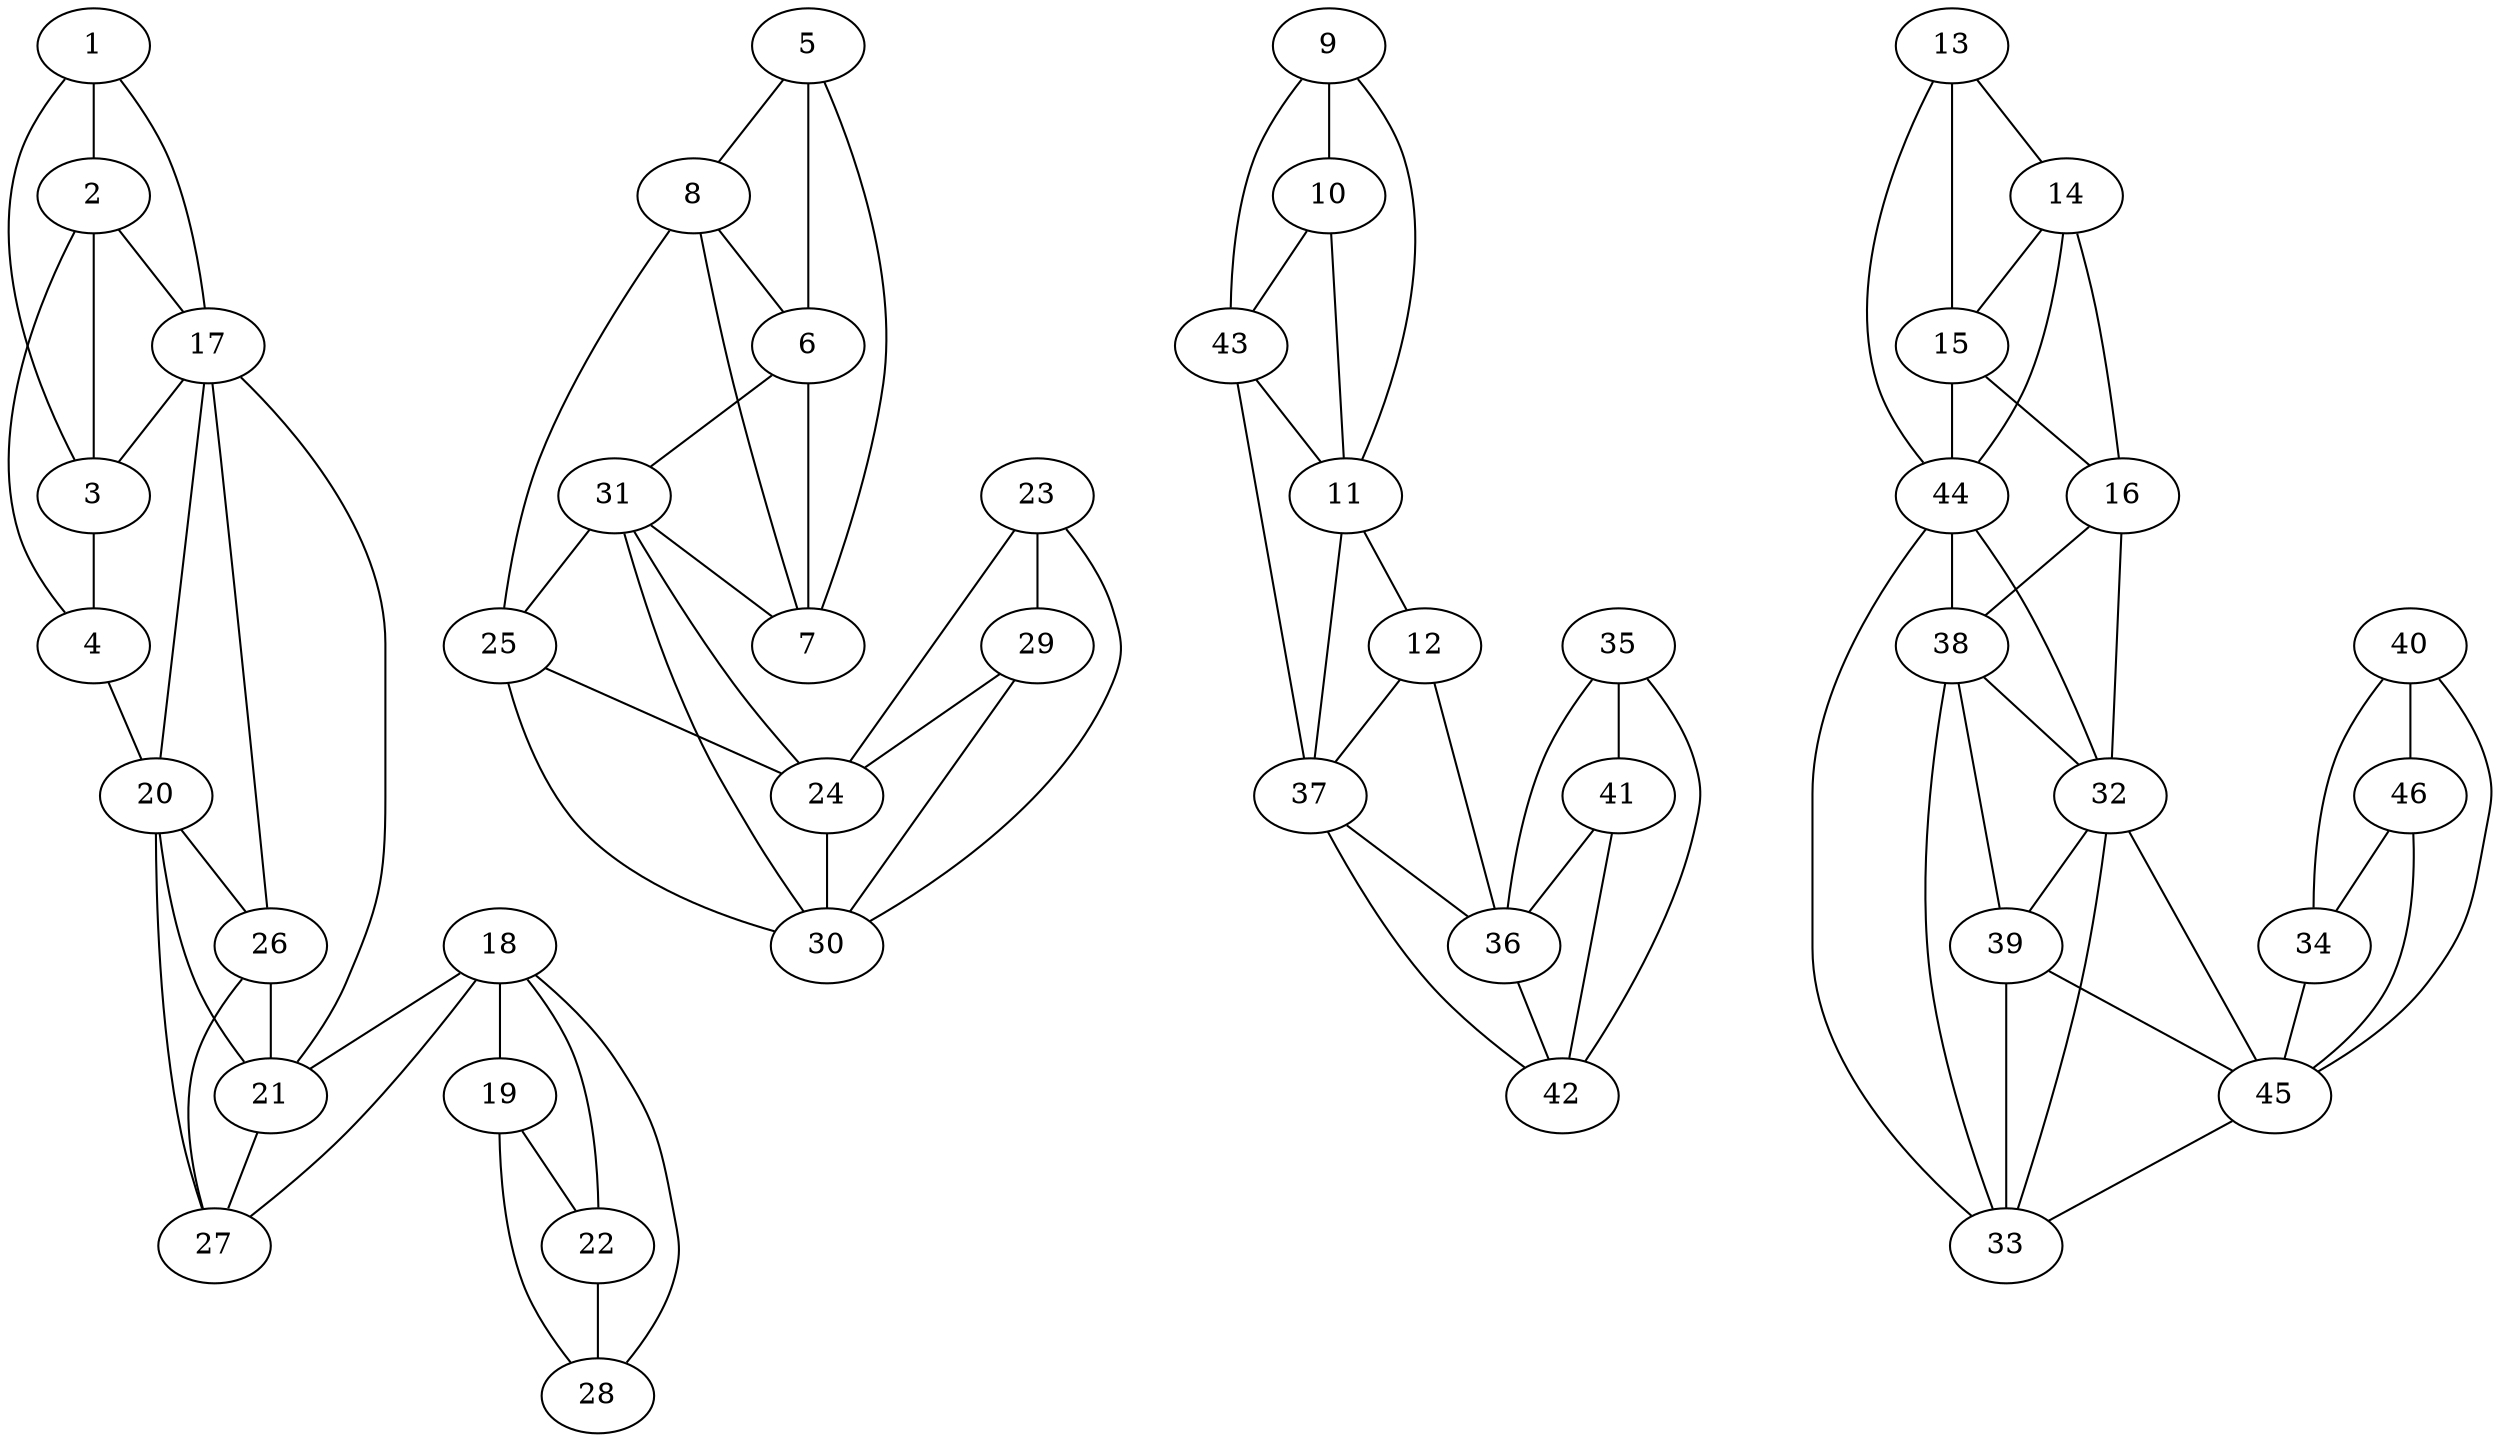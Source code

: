 graph pdb1f0v {
	1	 [aaLength=11,
		sequence=TAAAKFERQHM,
		type=0];
	2	 [aaLength=10,
		sequence=NYCNQMMKSR,
		type=0];
	1 -- 2	 [distance0="27.52739",
		frequency=1,
		type0=1];
	3	 [aaLength=8,
		sequence=SLADVQAV,
		type=0];
	1 -- 3	 [distance0="48.51354",
		frequency=1,
		type0=2];
	17	 [aaLength=5,
		sequence=VNTFV,
		type=1];
	1 -- 17	 [distance0="55.00761",
		frequency=1,
		type0=3];
	2 -- 3	 [distance0="34.91717",
		frequency=1,
		type0=2];
	2 -- 17	 [distance0="42.18489",
		distance1="9.0",
		frequency=2,
		type0=3,
		type1=4];
	4	 [aaLength=3,
		sequence=CSQ,
		type=0];
	3 -- 4	 [distance0="12.12208",
		distance1="0.0",
		frequency=2,
		type0=1,
		type1=5];
	4 -- 2	 [distance0="46.46964",
		frequency=1,
		type0=2];
	20	 [aaLength=3,
		sequence=KNV,
		type=1];
	4 -- 20	 [distance0="53.14851",
		distance1="0.0",
		frequency=2,
		type0=3,
		type1=5];
	5	 [aaLength=11,
		sequence=vanDerWaals,
		type=0];
	8	 [aaLength=3,
		sequence=vanDerWaals,
		type=0];
	5 -- 8	 [distance0="57.27124",
		frequency=1,
		type0=3];
	6	 [aaLength=10,
		sequence=vanDerWaals,
		type=0];
	5 -- 6	 [distance0="27.21207",
		distance1="0.0",
		frequency=2,
		type0=1,
		type1=4];
	7	 [aaLength=8,
		sequence=vanDerWaals,
		type=0];
	5 -- 7	 [distance0="49.06841",
		frequency=1,
		type0=2];
	6 -- 7	 [distance0="35.47076",
		frequency=1,
		type0=2];
	31	 [aaLength=5,
		sequence=vanDerWaals,
		type=1];
	6 -- 31	 [distance0="0.0",
		frequency=1,
		type0=4];
	7 -- 8	 [distance0="11.46761",
		distance1="0.0",
		frequency=2,
		type0=1,
		type1=5];
	8 -- 6	 [distance0="45.5181",
		frequency=1,
		type0=2];
	25	 [aaLength=3,
		sequence=vanDerWaals,
		type=1];
	8 -- 25	 [distance0="0.0",
		frequency=1,
		type0=5];
	9	 [aaLength=11,
		sequence=vanDerWaals,
		type=0];
	11	 [aaLength=8,
		sequence=vanDerWaals,
		type=0];
	9 -- 11	 [distance0="48.51303",
		frequency=1,
		type0=3];
	10	 [aaLength=10,
		sequence=vanDerWaals,
		type=0];
	9 -- 10	 [distance0="27.53427",
		distance1="0.0",
		frequency=2,
		type0=1,
		type1=4];
	43	 [aaLength=5,
		sequence=vanDerWaals,
		type=1];
	9 -- 43	 [distance0="40.28755",
		frequency=1,
		type0=2];
	10 -- 11	 [distance0="34.9691",
		frequency=1,
		type0=3];
	10 -- 43	 [distance0="23.52171",
		distance1="0.0",
		frequency=2,
		type0=1,
		type1=4];
	12	 [aaLength=3,
		sequence=vanDerWaals,
		type=0];
	11 -- 12	 [distance0="12.04995",
		distance1="0.0",
		frequency=2,
		type0=1,
		type1=5];
	37	 [aaLength=3,
		sequence=vanDerWaals,
		type=1];
	11 -- 37	 [distance0="19.11461",
		frequency=1,
		type0=3];
	36	 [aaLength=3,
		sequence=vanDerWaals,
		type=1];
	12 -- 36	 [distance0="25.54266",
		frequency=1,
		type0=3];
	12 -- 37	 [distance0="21.57377",
		distance1="0.0",
		frequency=2,
		type0=2,
		type1=5];
	13	 [aaLength=11,
		sequence=vanDerWaals,
		type=0];
	14	 [aaLength=10,
		sequence=vanDerWaals,
		type=0];
	13 -- 14	 [distance0="27.26165",
		distance1="0.0",
		frequency=2,
		type0=1,
		type1=4];
	15	 [aaLength=7,
		sequence=vanDerWaals,
		type=0];
	13 -- 15	 [distance0="49.07182",
		frequency=1,
		type0=2];
	44	 [aaLength=5,
		sequence=vanDerWaals,
		type=1];
	13 -- 44	 [distance0="53.04203",
		frequency=1,
		type0=3];
	14 -- 15	 [distance0="35.52045",
		frequency=1,
		type0=2];
	16	 [aaLength=4,
		sequence=vanDerWaals,
		type=0];
	14 -- 16	 [distance0="42.73916",
		frequency=1,
		type0=3];
	14 -- 44	 [distance0="0.0",
		frequency=1,
		type0=4];
	15 -- 16	 [distance0="10.3183",
		distance1="0.0",
		frequency=2,
		type0=1,
		type1=5];
	15 -- 44	 [distance0="39.45107",
		frequency=1,
		type0=3];
	32	 [aaLength=3,
		sequence=vanDerWaals,
		type=1];
	16 -- 32	 [distance0="31.51558",
		frequency=1,
		type0=2];
	38	 [aaLength=3,
		sequence=vanDerWaals,
		type=1];
	16 -- 38	 [distance0="31.51558",
		distance1="0.0",
		frequency=2,
		type0=3,
		type1=5];
	17 -- 3	 [distance0="2.0",
		frequency=1,
		type0=4];
	17 -- 20	 [distance0="18.0",
		frequency=1,
		type0=1];
	21	 [aaLength=3,
		sequence=CYQ,
		type=1];
	17 -- 21	 [distance0="29.0",
		frequency=1,
		type0=3];
	26	 [aaLength=3,
		sequence=KNV,
		type=1];
	17 -- 26	 [distance0="18.0",
		frequency=1,
		type0=2];
	18	 [aaLength=8,
		sequence=MSITDCRE,
		type=1];
	19	 [aaLength=8,
		sequence=YKTTQANK,
		type=1];
	18 -- 19	 [distance0="18.0",
		distance1="10.0",
		frequency=2,
		type0=3,
		type1=4];
	18 -- 21	 [distance0="7.0",
		frequency=1,
		type0=1];
	27	 [aaLength=3,
		sequence=CYQ,
		type=1];
	18 -- 27	 [distance0="7.0",
		frequency=1,
		type0=2];
	22	 [aaLength=19,
		sequence=IIVACEGNPYVPVHFDASV,
		type=1];
	19 -- 22	 [distance0="9.0",
		distance1="1.0",
		frequency=2,
		type0=1,
		type1=4];
	28	 [aaLength=19,
		sequence=IIVACEGNPYVPVHFDASV,
		type=1];
	19 -- 28	 [distance0="9.0",
		frequency=1,
		type0=2];
	20 -- 21	 [distance0="11.0",
		frequency=1,
		type0=2];
	20 -- 27	 [distance0="11.0",
		frequency=1,
		type0=3];
	20 -- 26	 [distance0="0.0",
		frequency=1,
		type0=5];
	21 -- 27	 [distance0="0.0",
		frequency=1,
		type0=5];
	22 -- 18	 [distance0="27.0",
		frequency=1,
		type0=3];
	22 -- 28	 [distance0="0.0",
		frequency=1,
		type0=5];
	23	 [aaLength=27,
		sequence=vanDerWaals,
		type=1];
	24	 [aaLength=3,
		sequence=vanDerWaals,
		type=1];
	23 -- 24	 [distance0="25.0",
		frequency=1,
		type0=3];
	29	 [aaLength=27,
		sequence=vanDerWaals,
		type=1];
	23 -- 29	 [distance0="0.0",
		frequency=1,
		type0=1];
	30	 [aaLength=8,
		sequence=vanDerWaals,
		type=1];
	23 -- 30	 [distance0="18.0",
		frequency=1,
		type0=2];
	24 -- 30	 [distance0="7.0",
		distance1="0.0",
		frequency=2,
		type0=1,
		type1=4];
	25 -- 24	 [distance0="11.0",
		distance1="0.0",
		frequency=2,
		type0=1,
		type1=4];
	25 -- 30	 [distance0="18.0",
		frequency=1,
		type0=2];
	26 -- 21	 [distance0="11.0",
		distance1="8.0",
		frequency=2,
		type0=2,
		type1=4];
	26 -- 27	 [distance0="11.0",
		frequency=1,
		type0=3];
	28 -- 18	 [distance0="27.0",
		frequency=1,
		type0=3];
	29 -- 24	 [distance0="25.0",
		frequency=1,
		type0=3];
	29 -- 30	 [distance0="18.0",
		frequency=1,
		type0=2];
	31 -- 7	 [distance0="0.0",
		frequency=1,
		type0=4];
	31 -- 24	 [distance0="29.0",
		frequency=1,
		type0=2];
	31 -- 25	 [distance0="18.0",
		frequency=1,
		type0=1];
	31 -- 30	 [distance0="36.0",
		frequency=1,
		type0=3];
	33	 [aaLength=3,
		sequence=vanDerWaals,
		type=1];
	32 -- 33	 [distance0="11.0",
		frequency=1,
		type0=2];
	39	 [aaLength=3,
		sequence=vanDerWaals,
		type=1];
	32 -- 39	 [distance0="11.0",
		distance1="0.0",
		frequency=2,
		type0=3,
		type1=4];
	34	 [aaLength=19,
		sequence=vanDerWaals,
		type=1];
	45	 [aaLength=8,
		sequence=vanDerWaals,
		type=1];
	34 -- 45	 [distance0="27.0",
		frequency=1,
		type0=3];
	35	 [aaLength=27,
		sequence=vanDerWaals,
		type=1];
	35 -- 36	 [distance0="25.0",
		frequency=1,
		type0=3];
	41	 [aaLength=27,
		sequence=vanDerWaals,
		type=1];
	35 -- 41	 [distance0="0.0",
		frequency=1,
		type0=1];
	42	 [aaLength=8,
		sequence=vanDerWaals,
		type=1];
	35 -- 42	 [distance0="18.0",
		frequency=1,
		type0=2];
	36 -- 42	 [distance0="7.0",
		distance1="0.0",
		frequency=2,
		type0=1,
		type1=4];
	37 -- 36	 [distance0="11.0",
		distance1="0.0",
		frequency=2,
		type0=1,
		type1=4];
	37 -- 42	 [distance0="18.0",
		frequency=1,
		type0=2];
	38 -- 32	 [distance0="0.0",
		frequency=1,
		type0=5];
	38 -- 33	 [distance0="11.0",
		frequency=1,
		type0=2];
	38 -- 39	 [distance0="11.0",
		frequency=1,
		type0=3];
	39 -- 33	 [distance0="0.0",
		frequency=1,
		type0=5];
	39 -- 45	 [distance0="7.0",
		frequency=1,
		type0=2];
	40	 [aaLength=19,
		sequence=vanDerWaals,
		type=1];
	40 -- 34	 [distance0="0.0",
		frequency=1,
		type0=5];
	40 -- 45	 [distance0="27.0",
		frequency=1,
		type0=3];
	46	 [aaLength=8,
		sequence=vanDerWaals,
		type=1];
	40 -- 46	 [distance0="9.0",
		frequency=1,
		type0=2];
	41 -- 36	 [distance0="25.0",
		frequency=1,
		type0=3];
	41 -- 42	 [distance0="18.0",
		frequency=1,
		type0=2];
	43 -- 11	 [distance0="17.128",
		distance1="0.0",
		frequency=2,
		type0=1,
		type1=4];
	43 -- 37	 [distance0="18.0",
		frequency=1,
		type0=2];
	44 -- 32	 [distance0="18.0",
		frequency=1,
		type0=1];
	44 -- 33	 [distance0="29.0",
		frequency=1,
		type0=3];
	44 -- 38	 [distance0="18.0",
		frequency=1,
		type0=2];
	45 -- 32	 [distance0="18.0",
		frequency=1,
		type0=3];
	45 -- 33	 [distance0="7.0",
		frequency=1,
		type0=1];
	46 -- 34	 [distance0="9.0",
		frequency=1,
		type0=1];
	46 -- 45	 [distance0="18.0",
		frequency=1,
		type0=3];
}
